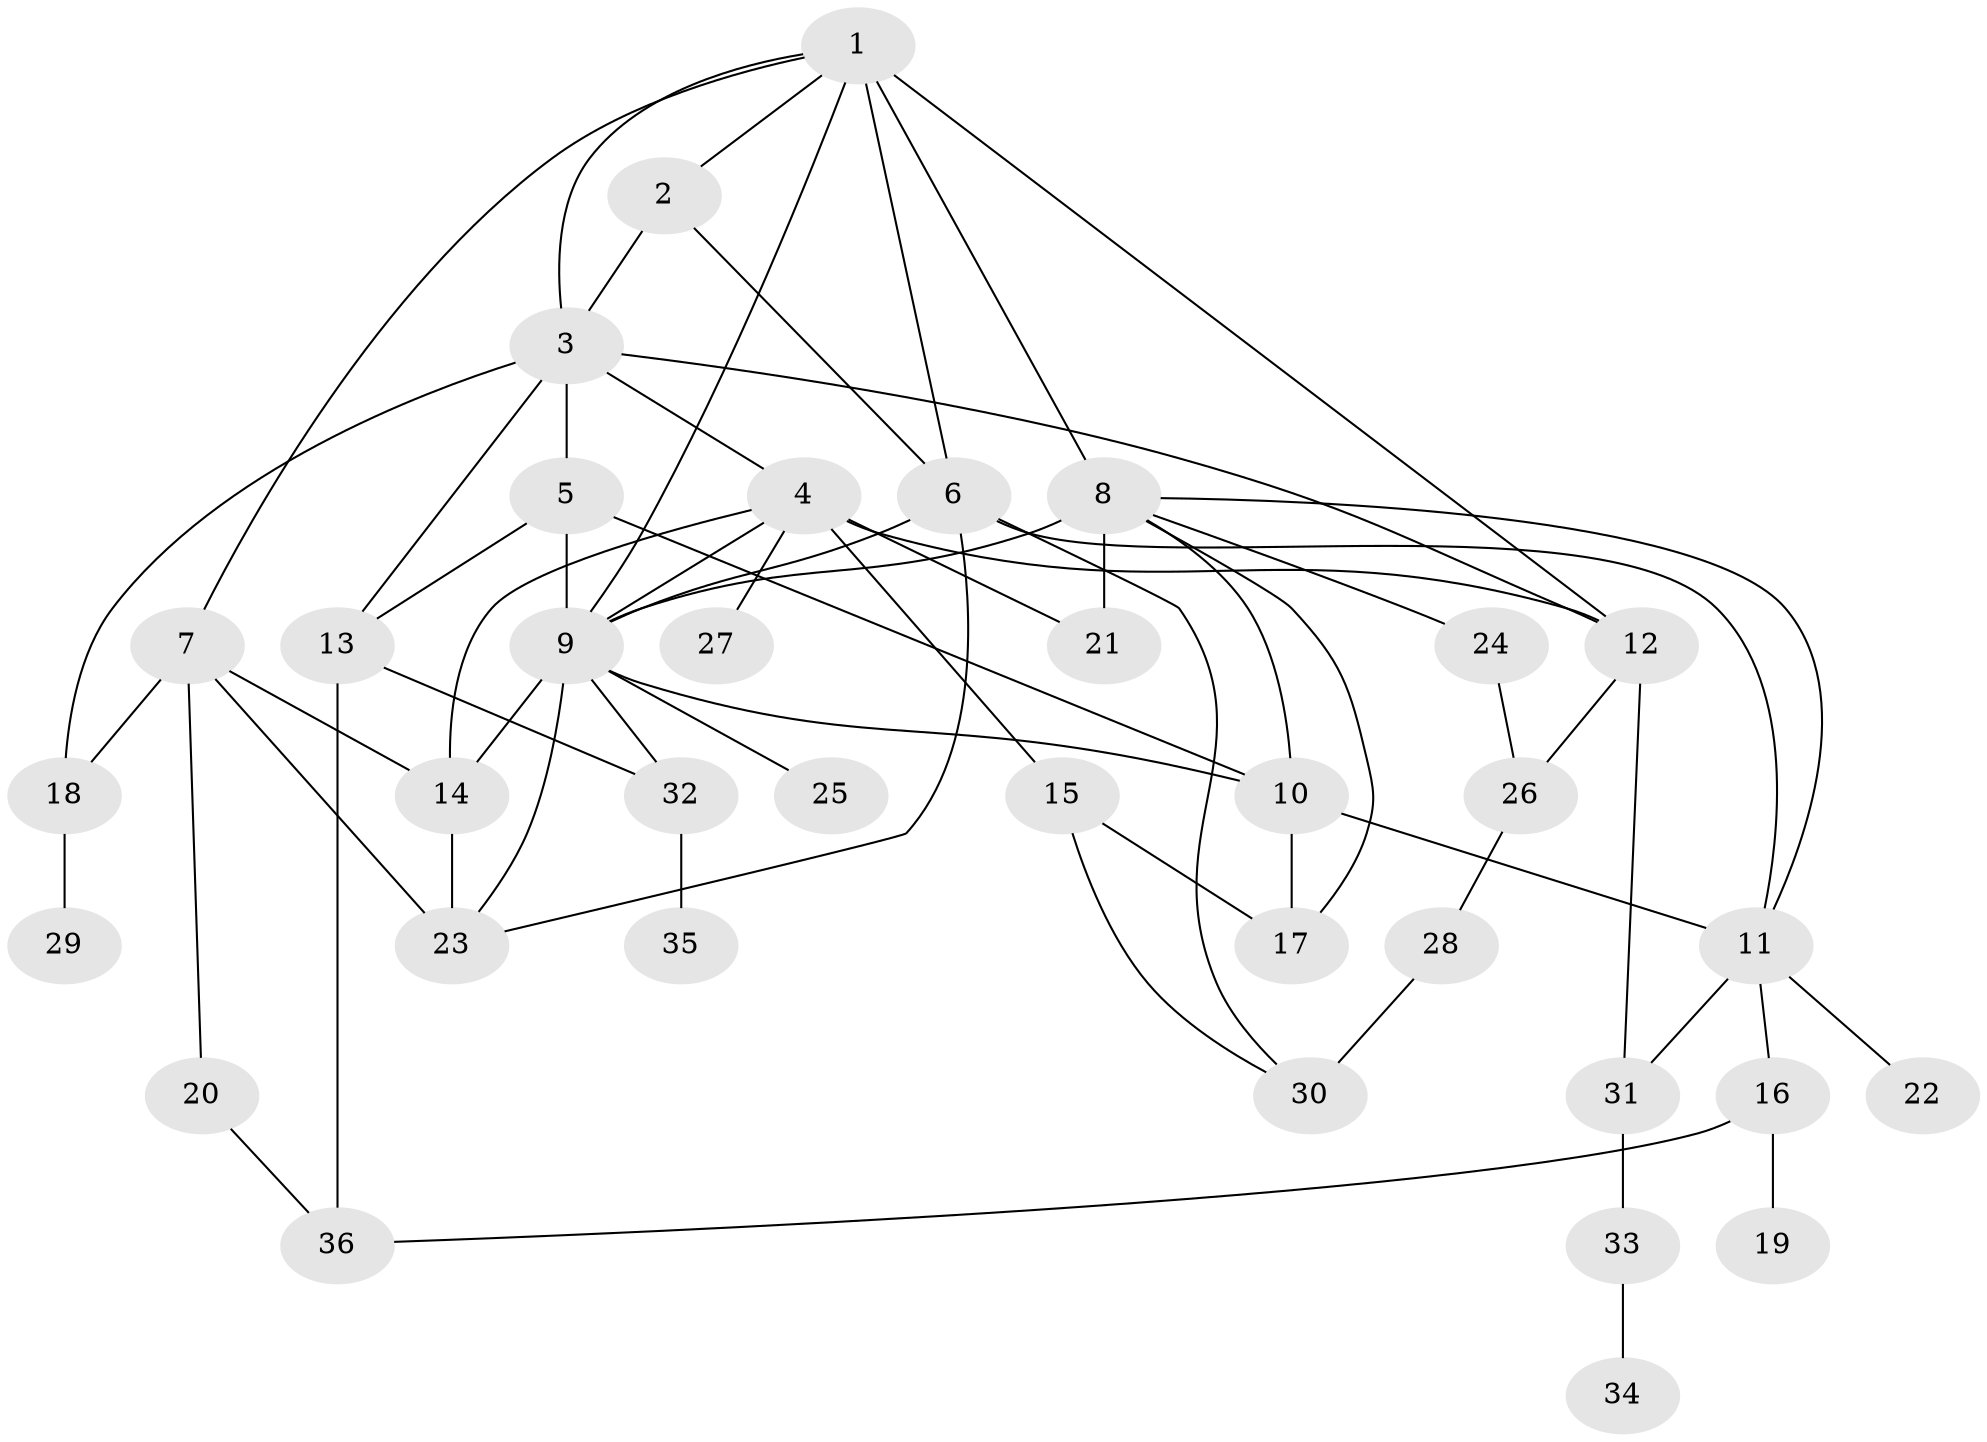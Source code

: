 // original degree distribution, {3: 0.23275862068965517, 7: 0.02586206896551724, 4: 0.12931034482758622, 6: 0.034482758620689655, 5: 0.04310344827586207, 2: 0.3017241379310345, 1: 0.23275862068965517}
// Generated by graph-tools (version 1.1) at 2025/48/03/04/25 22:48:37]
// undirected, 36 vertices, 64 edges
graph export_dot {
  node [color=gray90,style=filled];
  1;
  2;
  3;
  4;
  5;
  6;
  7;
  8;
  9;
  10;
  11;
  12;
  13;
  14;
  15;
  16;
  17;
  18;
  19;
  20;
  21;
  22;
  23;
  24;
  25;
  26;
  27;
  28;
  29;
  30;
  31;
  32;
  33;
  34;
  35;
  36;
  1 -- 2 [weight=1.0];
  1 -- 3 [weight=1.0];
  1 -- 6 [weight=1.0];
  1 -- 7 [weight=1.0];
  1 -- 8 [weight=2.0];
  1 -- 9 [weight=1.0];
  1 -- 12 [weight=1.0];
  2 -- 3 [weight=1.0];
  2 -- 6 [weight=1.0];
  3 -- 4 [weight=1.0];
  3 -- 5 [weight=3.0];
  3 -- 12 [weight=1.0];
  3 -- 13 [weight=1.0];
  3 -- 18 [weight=1.0];
  4 -- 9 [weight=1.0];
  4 -- 12 [weight=1.0];
  4 -- 14 [weight=1.0];
  4 -- 15 [weight=2.0];
  4 -- 21 [weight=1.0];
  4 -- 27 [weight=1.0];
  5 -- 9 [weight=2.0];
  5 -- 10 [weight=2.0];
  5 -- 13 [weight=1.0];
  6 -- 9 [weight=1.0];
  6 -- 11 [weight=1.0];
  6 -- 23 [weight=1.0];
  6 -- 30 [weight=1.0];
  7 -- 14 [weight=1.0];
  7 -- 18 [weight=1.0];
  7 -- 20 [weight=1.0];
  7 -- 23 [weight=1.0];
  8 -- 9 [weight=2.0];
  8 -- 10 [weight=1.0];
  8 -- 11 [weight=1.0];
  8 -- 17 [weight=1.0];
  8 -- 21 [weight=4.0];
  8 -- 24 [weight=1.0];
  9 -- 10 [weight=1.0];
  9 -- 14 [weight=1.0];
  9 -- 23 [weight=1.0];
  9 -- 25 [weight=3.0];
  9 -- 32 [weight=1.0];
  10 -- 11 [weight=1.0];
  10 -- 17 [weight=1.0];
  11 -- 16 [weight=1.0];
  11 -- 22 [weight=1.0];
  11 -- 31 [weight=1.0];
  12 -- 26 [weight=1.0];
  12 -- 31 [weight=2.0];
  13 -- 32 [weight=1.0];
  13 -- 36 [weight=1.0];
  14 -- 23 [weight=3.0];
  15 -- 17 [weight=1.0];
  15 -- 30 [weight=1.0];
  16 -- 19 [weight=1.0];
  16 -- 36 [weight=1.0];
  18 -- 29 [weight=1.0];
  20 -- 36 [weight=1.0];
  24 -- 26 [weight=1.0];
  26 -- 28 [weight=1.0];
  28 -- 30 [weight=2.0];
  31 -- 33 [weight=1.0];
  32 -- 35 [weight=1.0];
  33 -- 34 [weight=1.0];
}
